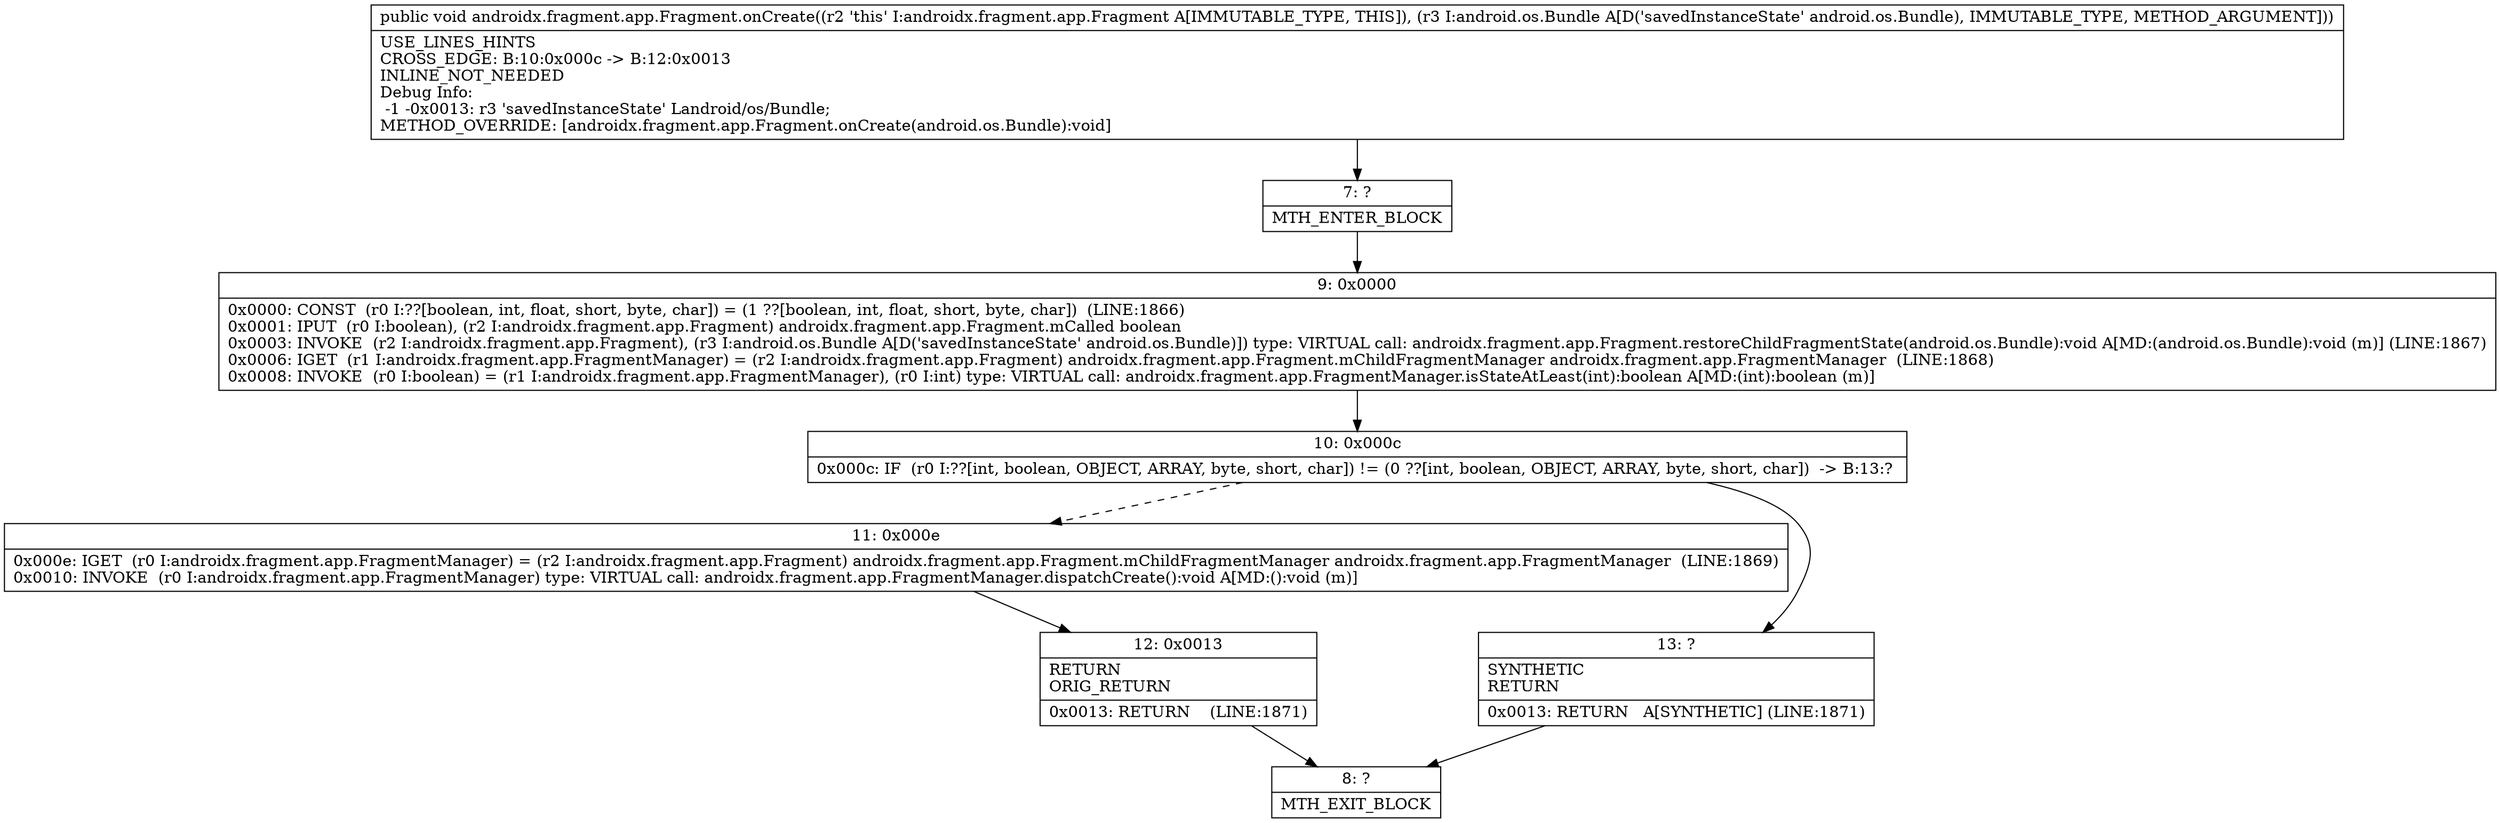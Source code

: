 digraph "CFG forandroidx.fragment.app.Fragment.onCreate(Landroid\/os\/Bundle;)V" {
Node_7 [shape=record,label="{7\:\ ?|MTH_ENTER_BLOCK\l}"];
Node_9 [shape=record,label="{9\:\ 0x0000|0x0000: CONST  (r0 I:??[boolean, int, float, short, byte, char]) = (1 ??[boolean, int, float, short, byte, char])  (LINE:1866)\l0x0001: IPUT  (r0 I:boolean), (r2 I:androidx.fragment.app.Fragment) androidx.fragment.app.Fragment.mCalled boolean \l0x0003: INVOKE  (r2 I:androidx.fragment.app.Fragment), (r3 I:android.os.Bundle A[D('savedInstanceState' android.os.Bundle)]) type: VIRTUAL call: androidx.fragment.app.Fragment.restoreChildFragmentState(android.os.Bundle):void A[MD:(android.os.Bundle):void (m)] (LINE:1867)\l0x0006: IGET  (r1 I:androidx.fragment.app.FragmentManager) = (r2 I:androidx.fragment.app.Fragment) androidx.fragment.app.Fragment.mChildFragmentManager androidx.fragment.app.FragmentManager  (LINE:1868)\l0x0008: INVOKE  (r0 I:boolean) = (r1 I:androidx.fragment.app.FragmentManager), (r0 I:int) type: VIRTUAL call: androidx.fragment.app.FragmentManager.isStateAtLeast(int):boolean A[MD:(int):boolean (m)]\l}"];
Node_10 [shape=record,label="{10\:\ 0x000c|0x000c: IF  (r0 I:??[int, boolean, OBJECT, ARRAY, byte, short, char]) != (0 ??[int, boolean, OBJECT, ARRAY, byte, short, char])  \-\> B:13:? \l}"];
Node_11 [shape=record,label="{11\:\ 0x000e|0x000e: IGET  (r0 I:androidx.fragment.app.FragmentManager) = (r2 I:androidx.fragment.app.Fragment) androidx.fragment.app.Fragment.mChildFragmentManager androidx.fragment.app.FragmentManager  (LINE:1869)\l0x0010: INVOKE  (r0 I:androidx.fragment.app.FragmentManager) type: VIRTUAL call: androidx.fragment.app.FragmentManager.dispatchCreate():void A[MD:():void (m)]\l}"];
Node_12 [shape=record,label="{12\:\ 0x0013|RETURN\lORIG_RETURN\l|0x0013: RETURN    (LINE:1871)\l}"];
Node_8 [shape=record,label="{8\:\ ?|MTH_EXIT_BLOCK\l}"];
Node_13 [shape=record,label="{13\:\ ?|SYNTHETIC\lRETURN\l|0x0013: RETURN   A[SYNTHETIC] (LINE:1871)\l}"];
MethodNode[shape=record,label="{public void androidx.fragment.app.Fragment.onCreate((r2 'this' I:androidx.fragment.app.Fragment A[IMMUTABLE_TYPE, THIS]), (r3 I:android.os.Bundle A[D('savedInstanceState' android.os.Bundle), IMMUTABLE_TYPE, METHOD_ARGUMENT]))  | USE_LINES_HINTS\lCROSS_EDGE: B:10:0x000c \-\> B:12:0x0013\lINLINE_NOT_NEEDED\lDebug Info:\l  \-1 \-0x0013: r3 'savedInstanceState' Landroid\/os\/Bundle;\lMETHOD_OVERRIDE: [androidx.fragment.app.Fragment.onCreate(android.os.Bundle):void]\l}"];
MethodNode -> Node_7;Node_7 -> Node_9;
Node_9 -> Node_10;
Node_10 -> Node_11[style=dashed];
Node_10 -> Node_13;
Node_11 -> Node_12;
Node_12 -> Node_8;
Node_13 -> Node_8;
}


